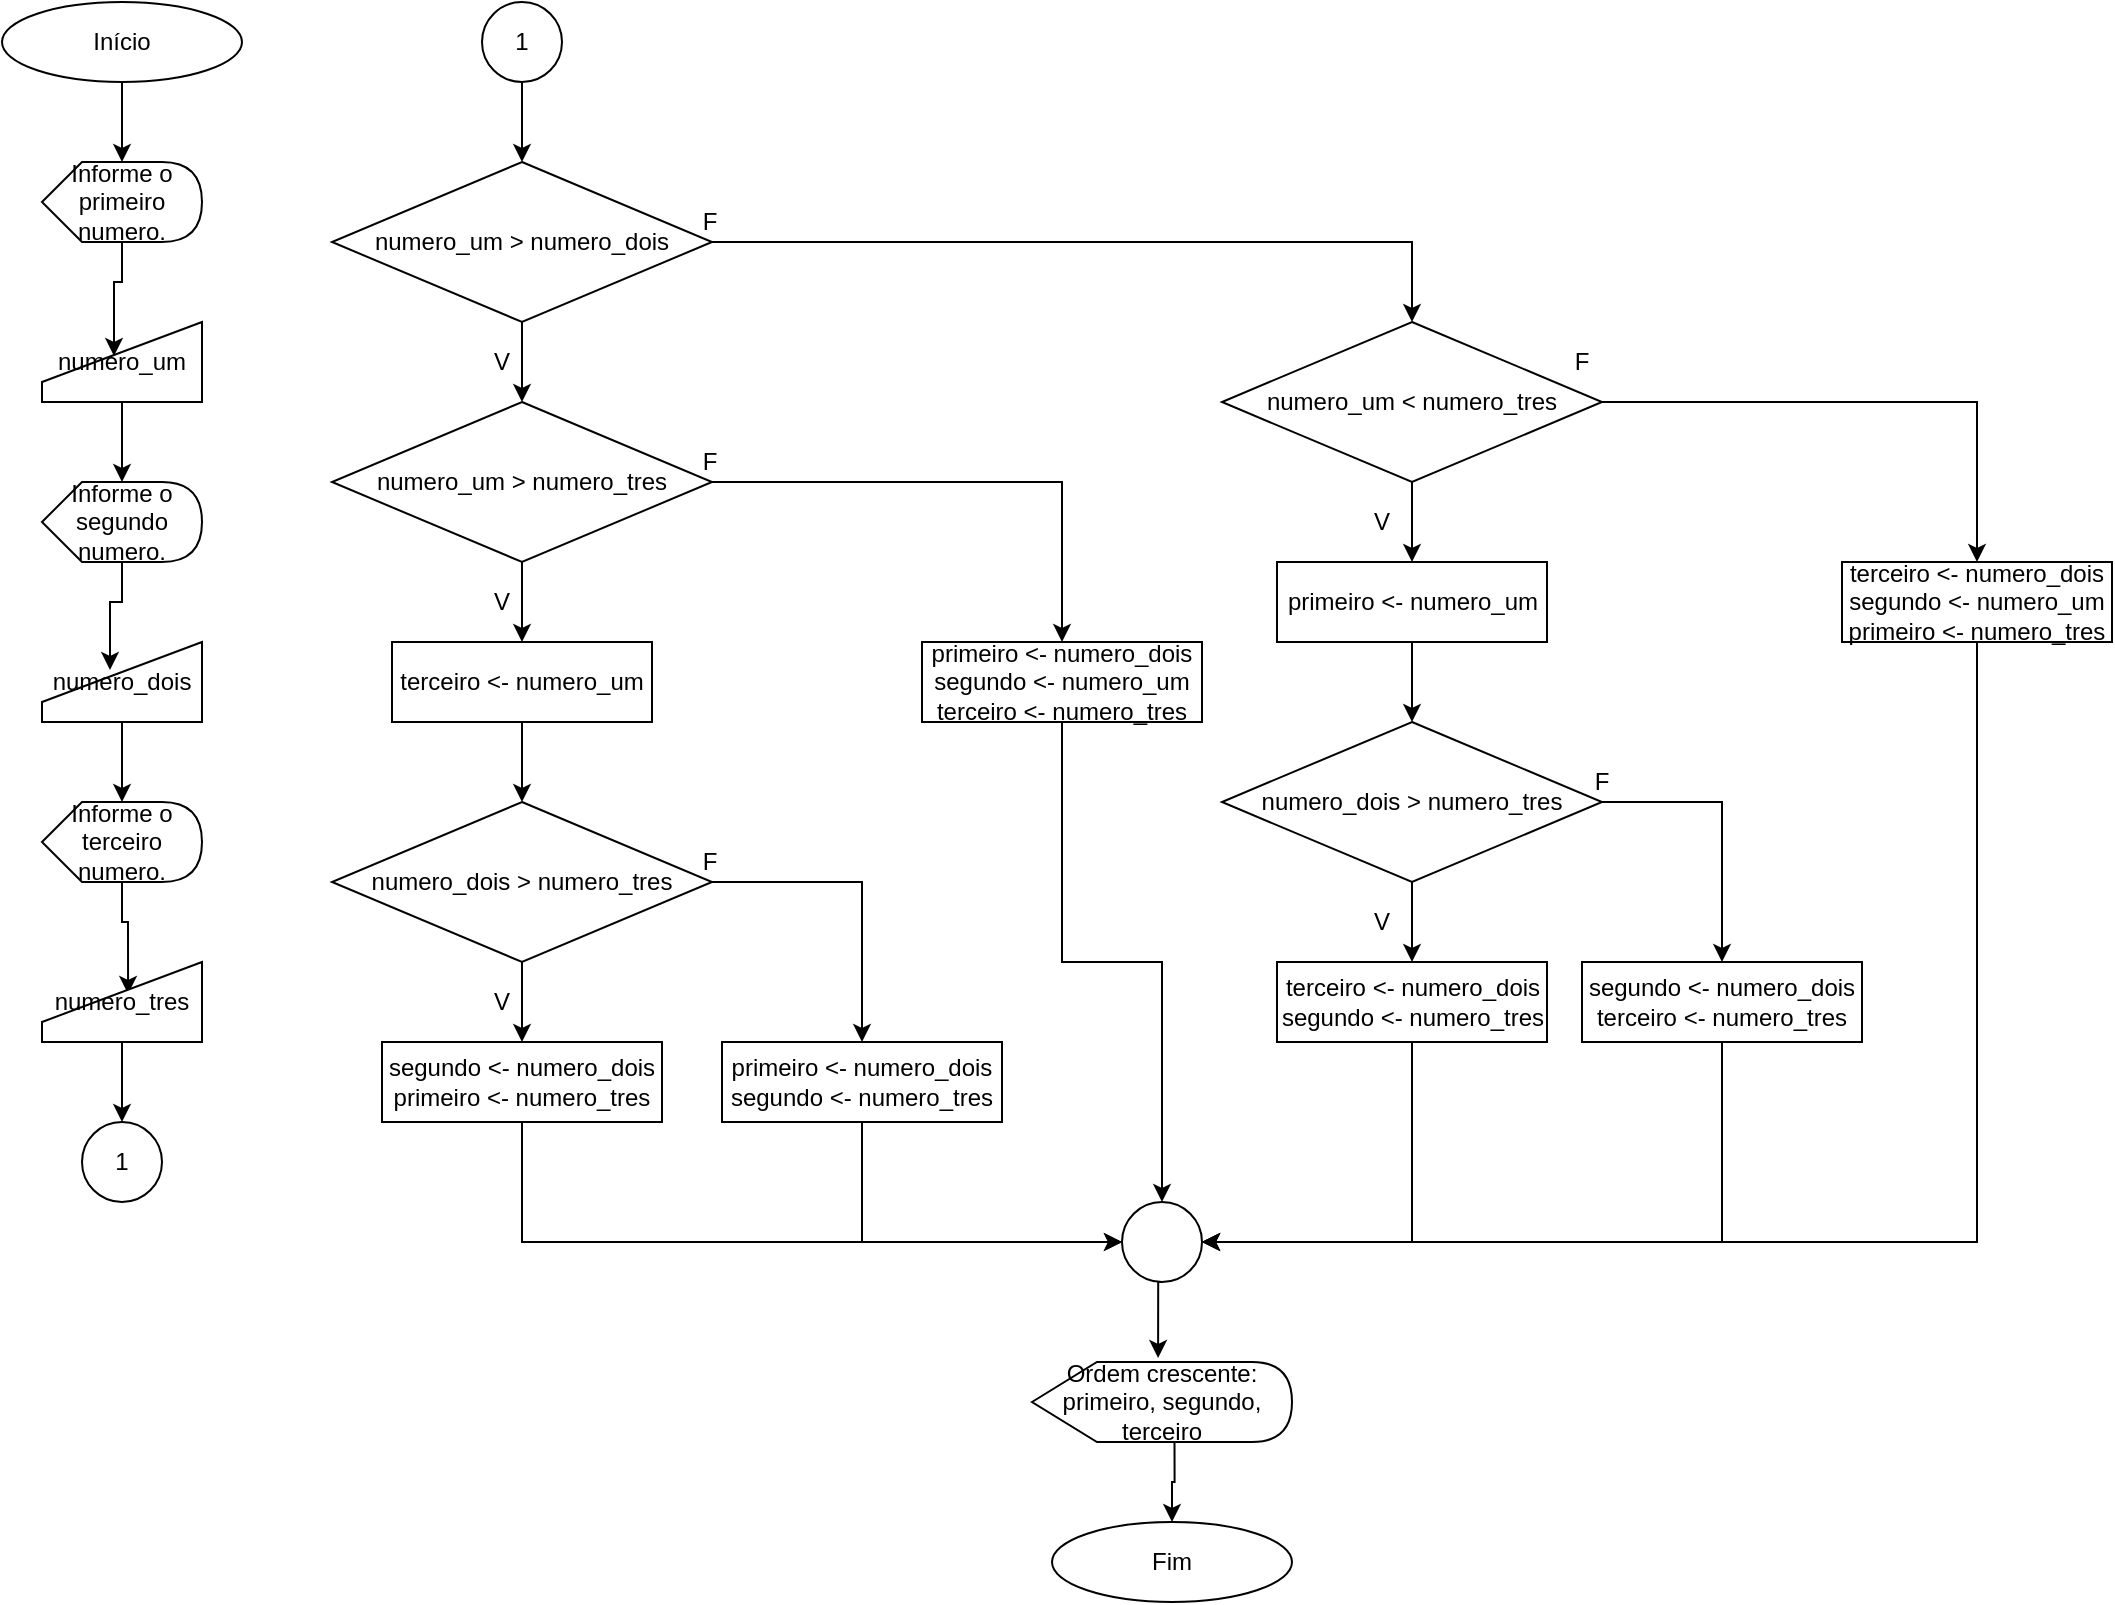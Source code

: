 <mxfile version="14.6.5" type="device"><diagram id="wylrMF9Y0D7fRSIfTWmI" name="Page-1"><mxGraphModel dx="1108" dy="380" grid="1" gridSize="10" guides="1" tooltips="1" connect="1" arrows="1" fold="1" page="1" pageScale="1" pageWidth="827" pageHeight="1169" math="0" shadow="0"><root><mxCell id="0"/><mxCell id="1" parent="0"/><mxCell id="3rUYpcTV4BrupDa57AIi-9" style="edgeStyle=orthogonalEdgeStyle;rounded=0;orthogonalLoop=1;jettySize=auto;html=1;exitX=0.5;exitY=1;exitDx=0;exitDy=0;" edge="1" parent="1" source="3rUYpcTV4BrupDa57AIi-1" target="3rUYpcTV4BrupDa57AIi-3"><mxGeometry relative="1" as="geometry"/></mxCell><mxCell id="3rUYpcTV4BrupDa57AIi-1" value="Início" style="ellipse;whiteSpace=wrap;html=1;" vertex="1" parent="1"><mxGeometry x="40" y="40" width="120" height="40" as="geometry"/></mxCell><mxCell id="3rUYpcTV4BrupDa57AIi-10" style="edgeStyle=orthogonalEdgeStyle;rounded=0;orthogonalLoop=1;jettySize=auto;html=1;exitX=0;exitY=0;exitDx=40;exitDy=40;exitPerimeter=0;entryX=0.45;entryY=0.425;entryDx=0;entryDy=0;entryPerimeter=0;" edge="1" parent="1" source="3rUYpcTV4BrupDa57AIi-3" target="3rUYpcTV4BrupDa57AIi-6"><mxGeometry relative="1" as="geometry"/></mxCell><mxCell id="3rUYpcTV4BrupDa57AIi-3" value="Informe o primeiro numero." style="shape=display;whiteSpace=wrap;html=1;" vertex="1" parent="1"><mxGeometry x="60" y="120" width="80" height="40" as="geometry"/></mxCell><mxCell id="3rUYpcTV4BrupDa57AIi-12" style="edgeStyle=orthogonalEdgeStyle;rounded=0;orthogonalLoop=1;jettySize=auto;html=1;exitX=0;exitY=0;exitDx=40;exitDy=40;exitPerimeter=0;entryX=0.425;entryY=0.35;entryDx=0;entryDy=0;entryPerimeter=0;" edge="1" parent="1" source="3rUYpcTV4BrupDa57AIi-4" target="3rUYpcTV4BrupDa57AIi-7"><mxGeometry relative="1" as="geometry"/></mxCell><mxCell id="3rUYpcTV4BrupDa57AIi-4" value="Informe o segundo numero." style="shape=display;whiteSpace=wrap;html=1;" vertex="1" parent="1"><mxGeometry x="60" y="280" width="80" height="40" as="geometry"/></mxCell><mxCell id="3rUYpcTV4BrupDa57AIi-15" style="edgeStyle=orthogonalEdgeStyle;rounded=0;orthogonalLoop=1;jettySize=auto;html=1;exitX=0;exitY=0;exitDx=40;exitDy=40;exitPerimeter=0;entryX=0.538;entryY=0.4;entryDx=0;entryDy=0;entryPerimeter=0;" edge="1" parent="1" source="3rUYpcTV4BrupDa57AIi-5" target="3rUYpcTV4BrupDa57AIi-8"><mxGeometry relative="1" as="geometry"/></mxCell><mxCell id="3rUYpcTV4BrupDa57AIi-5" value="Informe o terceiro numero." style="shape=display;whiteSpace=wrap;html=1;" vertex="1" parent="1"><mxGeometry x="60" y="440" width="80" height="40" as="geometry"/></mxCell><mxCell id="3rUYpcTV4BrupDa57AIi-11" style="edgeStyle=orthogonalEdgeStyle;rounded=0;orthogonalLoop=1;jettySize=auto;html=1;exitX=0.5;exitY=1;exitDx=0;exitDy=0;entryX=0;entryY=0;entryDx=40;entryDy=0;entryPerimeter=0;" edge="1" parent="1" source="3rUYpcTV4BrupDa57AIi-6" target="3rUYpcTV4BrupDa57AIi-4"><mxGeometry relative="1" as="geometry"/></mxCell><mxCell id="3rUYpcTV4BrupDa57AIi-6" value="numero_um" style="shape=manualInput;whiteSpace=wrap;html=1;" vertex="1" parent="1"><mxGeometry x="60" y="200" width="80" height="40" as="geometry"/></mxCell><mxCell id="3rUYpcTV4BrupDa57AIi-13" style="edgeStyle=orthogonalEdgeStyle;rounded=0;orthogonalLoop=1;jettySize=auto;html=1;exitX=0.5;exitY=1;exitDx=0;exitDy=0;entryX=0;entryY=0;entryDx=40;entryDy=0;entryPerimeter=0;" edge="1" parent="1" source="3rUYpcTV4BrupDa57AIi-7" target="3rUYpcTV4BrupDa57AIi-5"><mxGeometry relative="1" as="geometry"/></mxCell><mxCell id="3rUYpcTV4BrupDa57AIi-7" value="numero_dois" style="shape=manualInput;whiteSpace=wrap;html=1;" vertex="1" parent="1"><mxGeometry x="60" y="360" width="80" height="40" as="geometry"/></mxCell><mxCell id="3rUYpcTV4BrupDa57AIi-17" style="edgeStyle=orthogonalEdgeStyle;rounded=0;orthogonalLoop=1;jettySize=auto;html=1;exitX=0.5;exitY=1;exitDx=0;exitDy=0;entryX=0.5;entryY=0;entryDx=0;entryDy=0;" edge="1" parent="1" source="3rUYpcTV4BrupDa57AIi-8" target="3rUYpcTV4BrupDa57AIi-16"><mxGeometry relative="1" as="geometry"/></mxCell><mxCell id="3rUYpcTV4BrupDa57AIi-8" value="numero_tres" style="shape=manualInput;whiteSpace=wrap;html=1;" vertex="1" parent="1"><mxGeometry x="60" y="520" width="80" height="40" as="geometry"/></mxCell><mxCell id="3rUYpcTV4BrupDa57AIi-16" value="1" style="ellipse;whiteSpace=wrap;html=1;aspect=fixed;" vertex="1" parent="1"><mxGeometry x="80" y="600" width="40" height="40" as="geometry"/></mxCell><mxCell id="3rUYpcTV4BrupDa57AIi-22" style="edgeStyle=orthogonalEdgeStyle;rounded=0;orthogonalLoop=1;jettySize=auto;html=1;exitX=0.5;exitY=1;exitDx=0;exitDy=0;entryX=0.5;entryY=0;entryDx=0;entryDy=0;" edge="1" parent="1" source="3rUYpcTV4BrupDa57AIi-18" target="3rUYpcTV4BrupDa57AIi-19"><mxGeometry relative="1" as="geometry"/></mxCell><mxCell id="3rUYpcTV4BrupDa57AIi-18" value="1" style="ellipse;whiteSpace=wrap;html=1;aspect=fixed;" vertex="1" parent="1"><mxGeometry x="280" y="40" width="40" height="40" as="geometry"/></mxCell><mxCell id="3rUYpcTV4BrupDa57AIi-41" style="edgeStyle=orthogonalEdgeStyle;rounded=0;orthogonalLoop=1;jettySize=auto;html=1;exitX=0.5;exitY=1;exitDx=0;exitDy=0;entryX=0.5;entryY=0;entryDx=0;entryDy=0;" edge="1" parent="1" source="3rUYpcTV4BrupDa57AIi-19" target="3rUYpcTV4BrupDa57AIi-40"><mxGeometry relative="1" as="geometry"/></mxCell><mxCell id="3rUYpcTV4BrupDa57AIi-54" style="edgeStyle=orthogonalEdgeStyle;rounded=0;orthogonalLoop=1;jettySize=auto;html=1;exitX=1;exitY=0.5;exitDx=0;exitDy=0;entryX=0.5;entryY=0;entryDx=0;entryDy=0;" edge="1" parent="1" source="3rUYpcTV4BrupDa57AIi-19" target="3rUYpcTV4BrupDa57AIi-52"><mxGeometry relative="1" as="geometry"/></mxCell><mxCell id="3rUYpcTV4BrupDa57AIi-19" value="numero_um &amp;gt; numero_dois" style="rhombus;whiteSpace=wrap;html=1;" vertex="1" parent="1"><mxGeometry x="205" y="120" width="190" height="80" as="geometry"/></mxCell><mxCell id="3rUYpcTV4BrupDa57AIi-20" value="F" style="text;html=1;strokeColor=none;fillColor=none;align=center;verticalAlign=middle;whiteSpace=wrap;rounded=0;" vertex="1" parent="1"><mxGeometry x="374" y="140" width="40" height="20" as="geometry"/></mxCell><mxCell id="3rUYpcTV4BrupDa57AIi-21" value="V" style="text;html=1;strokeColor=none;fillColor=none;align=center;verticalAlign=middle;whiteSpace=wrap;rounded=0;" vertex="1" parent="1"><mxGeometry x="270" y="210" width="40" height="20" as="geometry"/></mxCell><mxCell id="3rUYpcTV4BrupDa57AIi-38" value="Fim" style="ellipse;whiteSpace=wrap;html=1;" vertex="1" parent="1"><mxGeometry x="565" y="800" width="120" height="40" as="geometry"/></mxCell><mxCell id="3rUYpcTV4BrupDa57AIi-43" style="edgeStyle=orthogonalEdgeStyle;rounded=0;orthogonalLoop=1;jettySize=auto;html=1;exitX=0.5;exitY=1;exitDx=0;exitDy=0;entryX=0.5;entryY=0;entryDx=0;entryDy=0;" edge="1" parent="1" source="3rUYpcTV4BrupDa57AIi-40" target="3rUYpcTV4BrupDa57AIi-42"><mxGeometry relative="1" as="geometry"/></mxCell><mxCell id="3rUYpcTV4BrupDa57AIi-71" style="edgeStyle=orthogonalEdgeStyle;rounded=0;orthogonalLoop=1;jettySize=auto;html=1;exitX=1;exitY=0.5;exitDx=0;exitDy=0;entryX=0.5;entryY=0;entryDx=0;entryDy=0;" edge="1" parent="1" source="3rUYpcTV4BrupDa57AIi-40" target="3rUYpcTV4BrupDa57AIi-70"><mxGeometry relative="1" as="geometry"/></mxCell><mxCell id="3rUYpcTV4BrupDa57AIi-40" value="numero_um &amp;gt; numero_tres" style="rhombus;whiteSpace=wrap;html=1;" vertex="1" parent="1"><mxGeometry x="205" y="240" width="190" height="80" as="geometry"/></mxCell><mxCell id="3rUYpcTV4BrupDa57AIi-45" style="edgeStyle=orthogonalEdgeStyle;rounded=0;orthogonalLoop=1;jettySize=auto;html=1;exitX=0.5;exitY=1;exitDx=0;exitDy=0;entryX=0.5;entryY=0;entryDx=0;entryDy=0;" edge="1" parent="1" source="3rUYpcTV4BrupDa57AIi-42" target="3rUYpcTV4BrupDa57AIi-44"><mxGeometry relative="1" as="geometry"/></mxCell><mxCell id="3rUYpcTV4BrupDa57AIi-42" value="terceiro &amp;lt;- numero_um" style="rounded=0;whiteSpace=wrap;html=1;" vertex="1" parent="1"><mxGeometry x="235" y="360" width="130" height="40" as="geometry"/></mxCell><mxCell id="3rUYpcTV4BrupDa57AIi-47" style="edgeStyle=orthogonalEdgeStyle;rounded=0;orthogonalLoop=1;jettySize=auto;html=1;exitX=0.5;exitY=1;exitDx=0;exitDy=0;entryX=0.5;entryY=0;entryDx=0;entryDy=0;" edge="1" parent="1" source="3rUYpcTV4BrupDa57AIi-44" target="3rUYpcTV4BrupDa57AIi-46"><mxGeometry relative="1" as="geometry"/></mxCell><mxCell id="3rUYpcTV4BrupDa57AIi-74" style="edgeStyle=orthogonalEdgeStyle;rounded=0;orthogonalLoop=1;jettySize=auto;html=1;exitX=1;exitY=0.5;exitDx=0;exitDy=0;entryX=0.5;entryY=0;entryDx=0;entryDy=0;" edge="1" parent="1" source="3rUYpcTV4BrupDa57AIi-44" target="3rUYpcTV4BrupDa57AIi-73"><mxGeometry relative="1" as="geometry"/></mxCell><mxCell id="3rUYpcTV4BrupDa57AIi-44" value="numero_dois &amp;gt; numero_tres" style="rhombus;whiteSpace=wrap;html=1;" vertex="1" parent="1"><mxGeometry x="205" y="440" width="190" height="80" as="geometry"/></mxCell><mxCell id="3rUYpcTV4BrupDa57AIi-49" style="edgeStyle=orthogonalEdgeStyle;rounded=0;orthogonalLoop=1;jettySize=auto;html=1;exitX=0.5;exitY=1;exitDx=0;exitDy=0;entryX=0;entryY=0.5;entryDx=0;entryDy=0;" edge="1" parent="1" source="3rUYpcTV4BrupDa57AIi-46" target="3rUYpcTV4BrupDa57AIi-48"><mxGeometry relative="1" as="geometry"><Array as="points"><mxPoint x="300" y="660"/></Array></mxGeometry></mxCell><mxCell id="3rUYpcTV4BrupDa57AIi-46" value="&lt;div&gt;segundo &amp;lt;- numero_dois&lt;/div&gt;&lt;div&gt;&lt;span&gt;&#9;&#9;&#9;&#9;&lt;/span&gt;primeiro &amp;lt;- numero_tres&lt;/div&gt;" style="rounded=0;whiteSpace=wrap;html=1;" vertex="1" parent="1"><mxGeometry x="230" y="560" width="140" height="40" as="geometry"/></mxCell><mxCell id="3rUYpcTV4BrupDa57AIi-83" style="edgeStyle=orthogonalEdgeStyle;rounded=0;orthogonalLoop=1;jettySize=auto;html=1;exitX=0.5;exitY=1;exitDx=0;exitDy=0;entryX=0.485;entryY=-0.05;entryDx=0;entryDy=0;entryPerimeter=0;" edge="1" parent="1" source="3rUYpcTV4BrupDa57AIi-48" target="3rUYpcTV4BrupDa57AIi-77"><mxGeometry relative="1" as="geometry"/></mxCell><mxCell id="3rUYpcTV4BrupDa57AIi-48" value="" style="ellipse;whiteSpace=wrap;html=1;aspect=fixed;" vertex="1" parent="1"><mxGeometry x="600" y="640" width="40" height="40" as="geometry"/></mxCell><mxCell id="3rUYpcTV4BrupDa57AIi-50" value="V" style="text;html=1;strokeColor=none;fillColor=none;align=center;verticalAlign=middle;whiteSpace=wrap;rounded=0;" vertex="1" parent="1"><mxGeometry x="270" y="330" width="40" height="20" as="geometry"/></mxCell><mxCell id="3rUYpcTV4BrupDa57AIi-51" value="V" style="text;html=1;strokeColor=none;fillColor=none;align=center;verticalAlign=middle;whiteSpace=wrap;rounded=0;" vertex="1" parent="1"><mxGeometry x="270" y="530" width="40" height="20" as="geometry"/></mxCell><mxCell id="3rUYpcTV4BrupDa57AIi-56" style="edgeStyle=orthogonalEdgeStyle;rounded=0;orthogonalLoop=1;jettySize=auto;html=1;exitX=0.5;exitY=1;exitDx=0;exitDy=0;entryX=0.5;entryY=0;entryDx=0;entryDy=0;" edge="1" parent="1" source="3rUYpcTV4BrupDa57AIi-52" target="3rUYpcTV4BrupDa57AIi-55"><mxGeometry relative="1" as="geometry"/></mxCell><mxCell id="3rUYpcTV4BrupDa57AIi-68" style="edgeStyle=orthogonalEdgeStyle;rounded=0;orthogonalLoop=1;jettySize=auto;html=1;exitX=1;exitY=0.5;exitDx=0;exitDy=0;entryX=0.5;entryY=0;entryDx=0;entryDy=0;" edge="1" parent="1" source="3rUYpcTV4BrupDa57AIi-52" target="3rUYpcTV4BrupDa57AIi-67"><mxGeometry relative="1" as="geometry"/></mxCell><mxCell id="3rUYpcTV4BrupDa57AIi-52" value="numero_um &amp;lt; numero_tres" style="rhombus;whiteSpace=wrap;html=1;" vertex="1" parent="1"><mxGeometry x="650" y="200" width="190" height="80" as="geometry"/></mxCell><mxCell id="3rUYpcTV4BrupDa57AIi-58" style="edgeStyle=orthogonalEdgeStyle;rounded=0;orthogonalLoop=1;jettySize=auto;html=1;exitX=0.5;exitY=1;exitDx=0;exitDy=0;entryX=0.5;entryY=0;entryDx=0;entryDy=0;" edge="1" parent="1" source="3rUYpcTV4BrupDa57AIi-55" target="3rUYpcTV4BrupDa57AIi-57"><mxGeometry relative="1" as="geometry"/></mxCell><mxCell id="3rUYpcTV4BrupDa57AIi-55" value="primeiro &amp;lt;- numero_um" style="rounded=0;whiteSpace=wrap;html=1;" vertex="1" parent="1"><mxGeometry x="677.5" y="320" width="135" height="40" as="geometry"/></mxCell><mxCell id="3rUYpcTV4BrupDa57AIi-60" style="edgeStyle=orthogonalEdgeStyle;rounded=0;orthogonalLoop=1;jettySize=auto;html=1;exitX=0.5;exitY=1;exitDx=0;exitDy=0;entryX=0.5;entryY=0;entryDx=0;entryDy=0;" edge="1" parent="1" source="3rUYpcTV4BrupDa57AIi-57" target="3rUYpcTV4BrupDa57AIi-59"><mxGeometry relative="1" as="geometry"/></mxCell><mxCell id="3rUYpcTV4BrupDa57AIi-62" style="edgeStyle=orthogonalEdgeStyle;rounded=0;orthogonalLoop=1;jettySize=auto;html=1;exitX=1;exitY=0.5;exitDx=0;exitDy=0;entryX=0.5;entryY=0;entryDx=0;entryDy=0;" edge="1" parent="1" source="3rUYpcTV4BrupDa57AIi-57" target="3rUYpcTV4BrupDa57AIi-61"><mxGeometry relative="1" as="geometry"/></mxCell><mxCell id="3rUYpcTV4BrupDa57AIi-57" value="numero_dois &amp;gt; numero_tres" style="rhombus;whiteSpace=wrap;html=1;" vertex="1" parent="1"><mxGeometry x="650" y="400" width="190" height="80" as="geometry"/></mxCell><mxCell id="3rUYpcTV4BrupDa57AIi-80" style="edgeStyle=orthogonalEdgeStyle;rounded=0;orthogonalLoop=1;jettySize=auto;html=1;exitX=0.5;exitY=1;exitDx=0;exitDy=0;entryX=1;entryY=0.5;entryDx=0;entryDy=0;" edge="1" parent="1" source="3rUYpcTV4BrupDa57AIi-59" target="3rUYpcTV4BrupDa57AIi-48"><mxGeometry relative="1" as="geometry"/></mxCell><mxCell id="3rUYpcTV4BrupDa57AIi-59" value="&lt;div&gt;&lt;span&gt;&#9;&#9;&#9;&lt;/span&gt;terceiro &amp;lt;- numero_dois&lt;/div&gt;&lt;div&gt;&lt;span&gt;&#9;&#9;&#9;&lt;/span&gt;segundo &amp;lt;- numero_tres&lt;/div&gt;" style="rounded=0;whiteSpace=wrap;html=1;" vertex="1" parent="1"><mxGeometry x="677.5" y="520" width="135" height="40" as="geometry"/></mxCell><mxCell id="3rUYpcTV4BrupDa57AIi-81" style="edgeStyle=orthogonalEdgeStyle;rounded=0;orthogonalLoop=1;jettySize=auto;html=1;exitX=0.5;exitY=1;exitDx=0;exitDy=0;entryX=1;entryY=0.5;entryDx=0;entryDy=0;" edge="1" parent="1" source="3rUYpcTV4BrupDa57AIi-61" target="3rUYpcTV4BrupDa57AIi-48"><mxGeometry relative="1" as="geometry"/></mxCell><mxCell id="3rUYpcTV4BrupDa57AIi-61" value="&lt;div&gt;segundo &amp;lt;- numero_dois&lt;/div&gt;&lt;div&gt;&lt;span&gt;&#9;&#9;&#9;&lt;/span&gt;terceiro &amp;lt;- numero_tres&lt;/div&gt;" style="rounded=0;whiteSpace=wrap;html=1;" vertex="1" parent="1"><mxGeometry x="830" y="520" width="140" height="40" as="geometry"/></mxCell><mxCell id="3rUYpcTV4BrupDa57AIi-63" value="F" style="text;html=1;strokeColor=none;fillColor=none;align=center;verticalAlign=middle;whiteSpace=wrap;rounded=0;" vertex="1" parent="1"><mxGeometry x="820" y="420" width="40" height="20" as="geometry"/></mxCell><mxCell id="3rUYpcTV4BrupDa57AIi-64" value="V" style="text;html=1;strokeColor=none;fillColor=none;align=center;verticalAlign=middle;whiteSpace=wrap;rounded=0;" vertex="1" parent="1"><mxGeometry x="710" y="290" width="40" height="20" as="geometry"/></mxCell><mxCell id="3rUYpcTV4BrupDa57AIi-65" value="V" style="text;html=1;strokeColor=none;fillColor=none;align=center;verticalAlign=middle;whiteSpace=wrap;rounded=0;" vertex="1" parent="1"><mxGeometry x="710" y="490" width="40" height="20" as="geometry"/></mxCell><mxCell id="3rUYpcTV4BrupDa57AIi-82" style="edgeStyle=orthogonalEdgeStyle;rounded=0;orthogonalLoop=1;jettySize=auto;html=1;exitX=0.5;exitY=1;exitDx=0;exitDy=0;entryX=1;entryY=0.5;entryDx=0;entryDy=0;" edge="1" parent="1" source="3rUYpcTV4BrupDa57AIi-67" target="3rUYpcTV4BrupDa57AIi-48"><mxGeometry relative="1" as="geometry"/></mxCell><mxCell id="3rUYpcTV4BrupDa57AIi-67" value="&lt;div&gt;terceiro &amp;lt;- numero_dois&lt;/div&gt;&lt;div&gt;&lt;span&gt;&#9;&#9;&lt;/span&gt;segundo &amp;lt;- numero_um&lt;/div&gt;&lt;div&gt;&lt;span&gt;&#9;&#9;&lt;/span&gt;primeiro &amp;lt;- numero_tres&lt;/div&gt;" style="rounded=0;whiteSpace=wrap;html=1;" vertex="1" parent="1"><mxGeometry x="960" y="320" width="135" height="40" as="geometry"/></mxCell><mxCell id="3rUYpcTV4BrupDa57AIi-69" value="F" style="text;html=1;strokeColor=none;fillColor=none;align=center;verticalAlign=middle;whiteSpace=wrap;rounded=0;" vertex="1" parent="1"><mxGeometry x="810" y="210" width="40" height="20" as="geometry"/></mxCell><mxCell id="3rUYpcTV4BrupDa57AIi-79" style="edgeStyle=orthogonalEdgeStyle;rounded=0;orthogonalLoop=1;jettySize=auto;html=1;exitX=0.5;exitY=1;exitDx=0;exitDy=0;entryX=0.5;entryY=0;entryDx=0;entryDy=0;" edge="1" parent="1" source="3rUYpcTV4BrupDa57AIi-70" target="3rUYpcTV4BrupDa57AIi-48"><mxGeometry relative="1" as="geometry"/></mxCell><mxCell id="3rUYpcTV4BrupDa57AIi-70" value="&lt;div&gt;primeiro &amp;lt;- numero_dois&lt;/div&gt;&lt;div&gt;&lt;span&gt;&#9;&#9;&#9;&lt;/span&gt;segundo &amp;lt;- numero_um&lt;/div&gt;&lt;div&gt;&lt;span&gt;&#9;&#9;&#9;&lt;/span&gt;terceiro &amp;lt;- numero_tres&lt;/div&gt;" style="rounded=0;whiteSpace=wrap;html=1;" vertex="1" parent="1"><mxGeometry x="500" y="360" width="140" height="40" as="geometry"/></mxCell><mxCell id="3rUYpcTV4BrupDa57AIi-72" value="F" style="text;html=1;strokeColor=none;fillColor=none;align=center;verticalAlign=middle;whiteSpace=wrap;rounded=0;" vertex="1" parent="1"><mxGeometry x="374" y="260" width="40" height="20" as="geometry"/></mxCell><mxCell id="3rUYpcTV4BrupDa57AIi-78" style="edgeStyle=orthogonalEdgeStyle;rounded=0;orthogonalLoop=1;jettySize=auto;html=1;exitX=0.5;exitY=1;exitDx=0;exitDy=0;entryX=0;entryY=0.5;entryDx=0;entryDy=0;" edge="1" parent="1" source="3rUYpcTV4BrupDa57AIi-73" target="3rUYpcTV4BrupDa57AIi-48"><mxGeometry relative="1" as="geometry"/></mxCell><mxCell id="3rUYpcTV4BrupDa57AIi-73" value="&lt;div&gt;primeiro &amp;lt;- numero_dois&lt;/div&gt;&lt;div&gt;&lt;span&gt;&#9;&#9;&#9;&#9;&lt;/span&gt;segundo &amp;lt;- numero_tres&lt;/div&gt;" style="rounded=0;whiteSpace=wrap;html=1;" vertex="1" parent="1"><mxGeometry x="400" y="560" width="140" height="40" as="geometry"/></mxCell><mxCell id="3rUYpcTV4BrupDa57AIi-75" value="F" style="text;html=1;strokeColor=none;fillColor=none;align=center;verticalAlign=middle;whiteSpace=wrap;rounded=0;" vertex="1" parent="1"><mxGeometry x="374" y="460" width="40" height="20" as="geometry"/></mxCell><mxCell id="3rUYpcTV4BrupDa57AIi-84" style="edgeStyle=orthogonalEdgeStyle;rounded=0;orthogonalLoop=1;jettySize=auto;html=1;exitX=0;exitY=0;exitDx=71.25;exitDy=40;exitPerimeter=0;entryX=0.5;entryY=0;entryDx=0;entryDy=0;" edge="1" parent="1" source="3rUYpcTV4BrupDa57AIi-77" target="3rUYpcTV4BrupDa57AIi-38"><mxGeometry relative="1" as="geometry"/></mxCell><mxCell id="3rUYpcTV4BrupDa57AIi-77" value="Ordem crescente: primeiro, segundo, terceiro" style="shape=display;whiteSpace=wrap;html=1;" vertex="1" parent="1"><mxGeometry x="555" y="720" width="130" height="40" as="geometry"/></mxCell></root></mxGraphModel></diagram></mxfile>